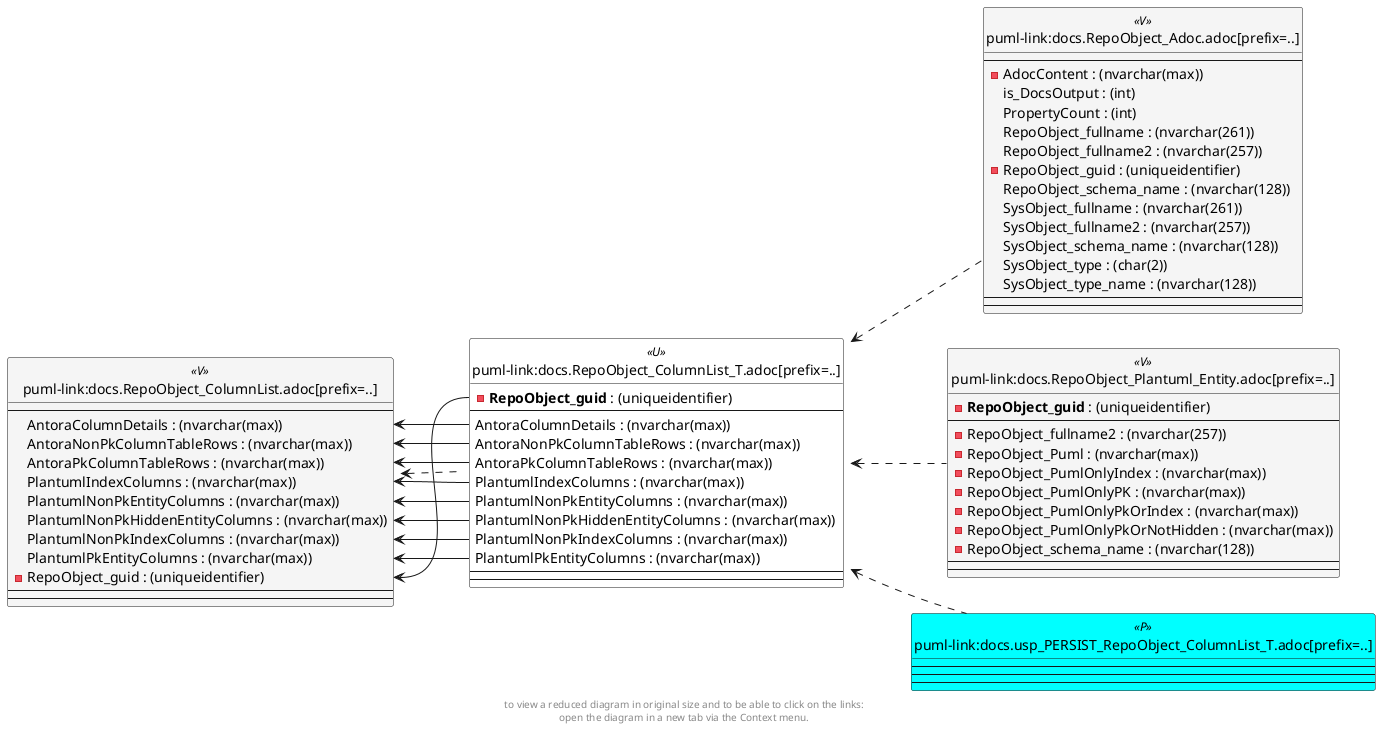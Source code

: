 @startuml
left to right direction
'top to bottom direction
hide circle
'avoide "." issues:
set namespaceSeparator none


skinparam class {
  BackgroundColor White
  BackgroundColor<<FN>> Yellow
  BackgroundColor<<FS>> Yellow
  BackgroundColor<<FT>> LightGray
  BackgroundColor<<IF>> Yellow
  BackgroundColor<<IS>> Yellow
  BackgroundColor<<P>> Aqua
  BackgroundColor<<PC>> Aqua
  BackgroundColor<<SN>> Yellow
  BackgroundColor<<SO>> SlateBlue
  BackgroundColor<<TF>> LightGray
  BackgroundColor<<TR>> Tomato
  BackgroundColor<<U>> White
  BackgroundColor<<V>> WhiteSmoke
  BackgroundColor<<X>> Aqua
}


entity "puml-link:docs.RepoObject_Adoc.adoc[prefix=..]" as docs.RepoObject_Adoc << V >> {
  --
  - AdocContent : (nvarchar(max))
  is_DocsOutput : (int)
  PropertyCount : (int)
  RepoObject_fullname : (nvarchar(261))
  RepoObject_fullname2 : (nvarchar(257))
  - RepoObject_guid : (uniqueidentifier)
  RepoObject_schema_name : (nvarchar(128))
  SysObject_fullname : (nvarchar(261))
  SysObject_fullname2 : (nvarchar(257))
  SysObject_schema_name : (nvarchar(128))
  SysObject_type : (char(2))
  SysObject_type_name : (nvarchar(128))
  --
  --
}

entity "puml-link:docs.RepoObject_ColumnList.adoc[prefix=..]" as docs.RepoObject_ColumnList << V >> {
  --
  AntoraColumnDetails : (nvarchar(max))
  AntoraNonPkColumnTableRows : (nvarchar(max))
  AntoraPkColumnTableRows : (nvarchar(max))
  PlantumlIndexColumns : (nvarchar(max))
  PlantumlNonPkEntityColumns : (nvarchar(max))
  PlantumlNonPkHiddenEntityColumns : (nvarchar(max))
  PlantumlNonPkIndexColumns : (nvarchar(max))
  PlantumlPkEntityColumns : (nvarchar(max))
  - RepoObject_guid : (uniqueidentifier)
  --
  --
}

entity "puml-link:docs.RepoObject_ColumnList_T.adoc[prefix=..]" as docs.RepoObject_ColumnList_T << U >> {
  - **RepoObject_guid** : (uniqueidentifier)
  --
  AntoraColumnDetails : (nvarchar(max))
  AntoraNonPkColumnTableRows : (nvarchar(max))
  AntoraPkColumnTableRows : (nvarchar(max))
  PlantumlIndexColumns : (nvarchar(max))
  PlantumlNonPkEntityColumns : (nvarchar(max))
  PlantumlNonPkHiddenEntityColumns : (nvarchar(max))
  PlantumlNonPkIndexColumns : (nvarchar(max))
  PlantumlPkEntityColumns : (nvarchar(max))
  --
  --
}

entity "puml-link:docs.RepoObject_Plantuml_Entity.adoc[prefix=..]" as docs.RepoObject_Plantuml_Entity << V >> {
  - **RepoObject_guid** : (uniqueidentifier)
  --
  - RepoObject_fullname2 : (nvarchar(257))
  - RepoObject_Puml : (nvarchar(max))
  - RepoObject_PumlOnlyIndex : (nvarchar(max))
  - RepoObject_PumlOnlyPK : (nvarchar(max))
  - RepoObject_PumlOnlyPkOrIndex : (nvarchar(max))
  - RepoObject_PumlOnlyPkOrNotHidden : (nvarchar(max))
  - RepoObject_schema_name : (nvarchar(128))
  --
  --
}

entity "puml-link:docs.usp_PERSIST_RepoObject_ColumnList_T.adoc[prefix=..]" as docs.usp_PERSIST_RepoObject_ColumnList_T << P >> {
  --
  --
  --
}

docs.RepoObject_ColumnList <.. docs.RepoObject_ColumnList_T
docs.RepoObject_ColumnList_T <.. docs.RepoObject_Adoc
docs.RepoObject_ColumnList_T <.. docs.RepoObject_Plantuml_Entity
docs.RepoObject_ColumnList_T <.. docs.usp_PERSIST_RepoObject_ColumnList_T
docs.RepoObject_ColumnList::AntoraColumnDetails <-- docs.RepoObject_ColumnList_T::AntoraColumnDetails
docs.RepoObject_ColumnList::AntoraNonPkColumnTableRows <-- docs.RepoObject_ColumnList_T::AntoraNonPkColumnTableRows
docs.RepoObject_ColumnList::AntoraPkColumnTableRows <-- docs.RepoObject_ColumnList_T::AntoraPkColumnTableRows
docs.RepoObject_ColumnList::PlantumlIndexColumns <-- docs.RepoObject_ColumnList_T::PlantumlIndexColumns
docs.RepoObject_ColumnList::PlantumlNonPkEntityColumns <-- docs.RepoObject_ColumnList_T::PlantumlNonPkEntityColumns
docs.RepoObject_ColumnList::PlantumlNonPkHiddenEntityColumns <-- docs.RepoObject_ColumnList_T::PlantumlNonPkHiddenEntityColumns
docs.RepoObject_ColumnList::PlantumlNonPkIndexColumns <-- docs.RepoObject_ColumnList_T::PlantumlNonPkIndexColumns
docs.RepoObject_ColumnList::PlantumlPkEntityColumns <-- docs.RepoObject_ColumnList_T::PlantumlPkEntityColumns
docs.RepoObject_ColumnList::RepoObject_guid <-- docs.RepoObject_ColumnList_T::RepoObject_guid
footer
to view a reduced diagram in original size and to be able to click on the links:
open the diagram in a new tab via the Context menu.
end footer

@enduml

